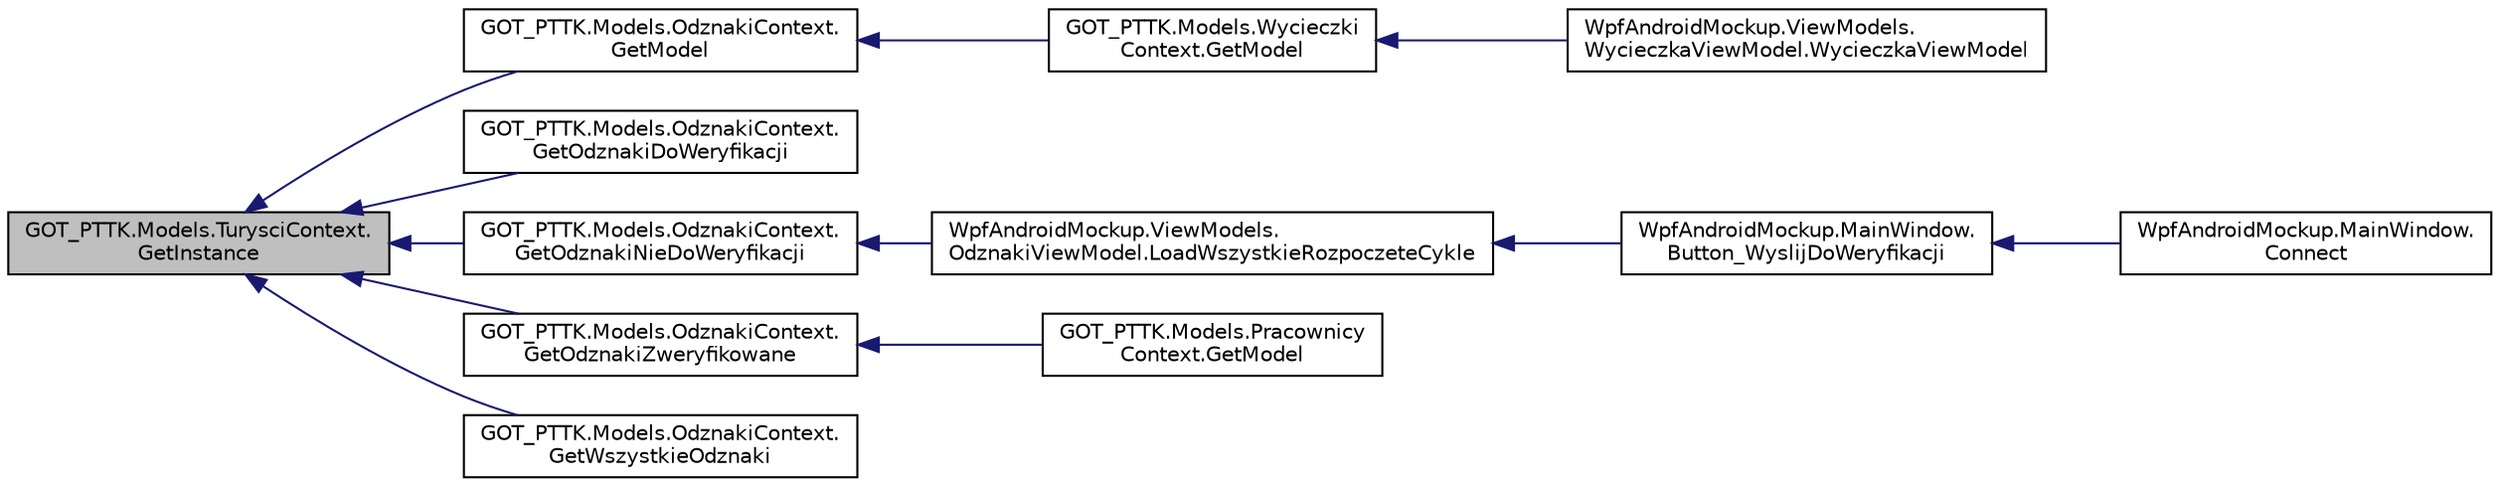 digraph "GOT_PTTK.Models.TurysciContext.GetInstance"
{
 // INTERACTIVE_SVG=YES
  edge [fontname="Helvetica",fontsize="10",labelfontname="Helvetica",labelfontsize="10"];
  node [fontname="Helvetica",fontsize="10",shape=record];
  rankdir="LR";
  Node6 [label="GOT_PTTK.Models.TurysciContext.\lGetInstance",height=0.2,width=0.4,color="black", fillcolor="grey75", style="filled", fontcolor="black"];
  Node6 -> Node7 [dir="back",color="midnightblue",fontsize="10",style="solid",fontname="Helvetica"];
  Node7 [label="GOT_PTTK.Models.OdznakiContext.\lGetModel",height=0.2,width=0.4,color="black", fillcolor="white", style="filled",URL="$class_g_o_t___p_t_t_k_1_1_models_1_1_odznaki_context.html#a4c492c7ac450040a6e4c474c05a67b09",tooltip="Funkcja zwracają model pracownika, o numerze podanym w parametrze, z bazy. Zwraca null jeżeli pracown..."];
  Node7 -> Node8 [dir="back",color="midnightblue",fontsize="10",style="solid",fontname="Helvetica"];
  Node8 [label="GOT_PTTK.Models.Wycieczki\lContext.GetModel",height=0.2,width=0.4,color="black", fillcolor="white", style="filled",URL="$class_g_o_t___p_t_t_k_1_1_models_1_1_wycieczki_context.html#ab72605f16d0df68febc966d70efb95c5",tooltip="Funkcja zwracają model wycieczke, o identyfikatorze podanym w parametrze. Zwraca null jeżeli wycieczk..."];
  Node8 -> Node9 [dir="back",color="midnightblue",fontsize="10",style="solid",fontname="Helvetica"];
  Node9 [label="WpfAndroidMockup.ViewModels.\lWycieczkaViewModel.WycieczkaViewModel",height=0.2,width=0.4,color="black", fillcolor="white", style="filled",URL="$class_wpf_android_mockup_1_1_view_models_1_1_wycieczka_view_model.html#a6ab218c1cebb0f5f33f15fa2c1431034",tooltip="Konstruktor nieparametryczny klasy WycieczkaViewModel "];
  Node6 -> Node10 [dir="back",color="midnightblue",fontsize="10",style="solid",fontname="Helvetica"];
  Node10 [label="GOT_PTTK.Models.OdznakiContext.\lGetOdznakiDoWeryfikacji",height=0.2,width=0.4,color="black", fillcolor="white", style="filled",URL="$class_g_o_t___p_t_t_k_1_1_models_1_1_odznaki_context.html#a2ac2f2f811d0ad2cda3a9a14231001c4",tooltip="Zwraca wszystkie odznaki, które mogą być przekazane do weryfikacji "];
  Node6 -> Node11 [dir="back",color="midnightblue",fontsize="10",style="solid",fontname="Helvetica"];
  Node11 [label="GOT_PTTK.Models.OdznakiContext.\lGetOdznakiNieDoWeryfikacji",height=0.2,width=0.4,color="black", fillcolor="white", style="filled",URL="$class_g_o_t___p_t_t_k_1_1_models_1_1_odznaki_context.html#a67dc6e676f3aa70f2c84d9efeb55875f",tooltip="Zwraca wszystkie odznaki, które nie zostały wysłane do weryfikacji "];
  Node11 -> Node12 [dir="back",color="midnightblue",fontsize="10",style="solid",fontname="Helvetica"];
  Node12 [label="WpfAndroidMockup.ViewModels.\lOdznakiViewModel.LoadWszystkieRozpoczeteCykle",height=0.2,width=0.4,color="black", fillcolor="white", style="filled",URL="$class_wpf_android_mockup_1_1_view_models_1_1_odznaki_view_model.html#a139c6acab1699ab23a281aebca4b6d9b",tooltip="Ładuje wszystkie rozpoczęte cykle odznaki, nieprzyznane "];
  Node12 -> Node13 [dir="back",color="midnightblue",fontsize="10",style="solid",fontname="Helvetica"];
  Node13 [label="WpfAndroidMockup.MainWindow.\lButton_WyslijDoWeryfikacji",height=0.2,width=0.4,color="black", fillcolor="white", style="filled",URL="$class_wpf_android_mockup_1_1_main_window.html#a9fe5f943ff1a9c8260c562c4ff130316",tooltip="Logika dla przycisku odpowiedzialnego za wywołanie przypadku użycia przesyłania odznaki do weryfikacj..."];
  Node13 -> Node14 [dir="back",color="midnightblue",fontsize="10",style="solid",fontname="Helvetica"];
  Node14 [label="WpfAndroidMockup.MainWindow.\lConnect",height=0.2,width=0.4,color="black", fillcolor="white", style="filled",URL="$class_wpf_android_mockup_1_1_main_window.html#adcfba8fb3f0c36593aed929c6aefa4dd"];
  Node6 -> Node15 [dir="back",color="midnightblue",fontsize="10",style="solid",fontname="Helvetica"];
  Node15 [label="GOT_PTTK.Models.OdznakiContext.\lGetOdznakiZweryfikowane",height=0.2,width=0.4,color="black", fillcolor="white", style="filled",URL="$class_g_o_t___p_t_t_k_1_1_models_1_1_odznaki_context.html#aa0831c993bc5932b2cabbbff5ed60a37",tooltip="Zwraca wszystkie zweryfikowane odznaki "];
  Node15 -> Node16 [dir="back",color="midnightblue",fontsize="10",style="solid",fontname="Helvetica"];
  Node16 [label="GOT_PTTK.Models.Pracownicy\lContext.GetModel",height=0.2,width=0.4,color="black", fillcolor="white", style="filled",URL="$class_g_o_t___p_t_t_k_1_1_models_1_1_pracownicy_context.html#ae3a1b483e062dd21d5b9b0ee58958c1e",tooltip="Funkcja zwracają model pracownika, o numerze podanym w parametrze, z bazy. Zwraca null jeżeli pracown..."];
  Node6 -> Node17 [dir="back",color="midnightblue",fontsize="10",style="solid",fontname="Helvetica"];
  Node17 [label="GOT_PTTK.Models.OdznakiContext.\lGetWszystkieOdznaki",height=0.2,width=0.4,color="black", fillcolor="white", style="filled",URL="$class_g_o_t___p_t_t_k_1_1_models_1_1_odznaki_context.html#aa580c2000a0a4b062489b34a08340af1",tooltip="Zwraca wszystkie odznaki "];
}
